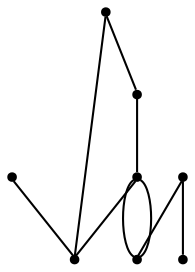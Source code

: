 graph {
  node [shape=point,comment="{\"directed\":false,\"doi\":\"10.1007/978-3-030-35802-0_23\",\"figure\":\"6 (10)\"}"]

  v0 [pos="1039.6025738566796,991.98468109425"]
  v1 [pos="1038.0111624240585,975.818239397105"]
  v2 [pos="1038.542046226314,982.9317885026588"]
  v3 [pos="1034.2986321422886,955.1224661150732"]
  v4 [pos="1030.0594148938312,971.2894324102348"]
  v5 [pos="1026.8776412374814,987.4574479014294"]
  v6 [pos="1030.0594148938312,939.6003738545407"]
  v7 [pos="1024.7569834043607,939.6003738545407"]

  v1 -- v2 [id="-3",pos="1038.0111624240585,975.818239397105 1039.761497209611,978.1101922348684 1039.761497209611,978.1101922348684 1039.761497209611,978.1101922348684 1038.294576001738,979.1728688474724 1038.294576001738,979.1728688474724 1038.294576001738,979.1728688474724 1039.3155516362956,979.818792078135 1039.3155516362956,979.818792078135 1039.3155516362956,979.818792078135 1040.665788097693,980.8897986713667 1040.665788097693,980.8897986713667 1040.665788097693,980.8897986713667 1037.5111031072822,979.818792078135 1037.5111031072822,979.818792078135 1037.5111031072822,979.818792078135 1038.542046226314,982.9317885026588 1038.542046226314,982.9317885026588 1038.542046226314,982.9317885026588"]
  v7 -- v6 [id="-25",pos="1024.7569834043607,939.6003738545407 1027.6554070714487,941.0172336129207 1027.6554070714487,941.0172336129207 1027.6554070714487,941.0172336129207 1030.0594148938312,939.6003738545407 1030.0594148938312,939.6003738545407 1030.0594148938312,939.6003738545407"]
  v0 -- v5 [id="-8",pos="1039.6025738566796,991.98468109425 1026.8776412374814,987.4574479014294 1026.8776412374814,987.4574479014294 1026.8776412374814,987.4574479014294"]
  v7 -- v3 [id="-29",pos="1024.7569834043607,939.6003738545407 1026.3468210236435,942.7341634368149 1026.3468210236435,942.7341634368149 1026.3468210236435,942.7341634368149 1028.6264022096957,949.0059393854963 1028.6264022096957,949.0059393854963 1028.6264022096957,949.0059393854963 1027.1594810018228,950.0686159981003 1027.1594810018228,950.0686159981003 1027.1594810018228,950.0686159981003 1029.5306930977777,951.7896790184893 1029.5306930977777,951.7896790184893 1029.5306930977777,951.7896790184893 1031.8935751110141,950.0686159981003 1031.8935751110141,950.0686159981003 1031.8935751110141,950.0686159981003 1029.5306930977777,951.7896790184893 1029.5306930977777,951.7896790184893 1029.5306930977777,951.7896790184893 1027.1594810018228,950.0686159981003 1027.1594810018228,950.0686159981003 1027.1594810018228,950.0686159981003 1028.0679687254728,947.2890095616019 1028.0679687254728,947.2890095616019 1028.0679687254728,947.2890095616019 1030.9892842229322,947.2890095616019 1030.9892842229322,947.2890095616019 1030.9892842229322,947.2890095616019 1030.9892842229322,947.2890095616019 1030.9892842229322,947.2890095616019 1030.9892842229322,947.2890095616019 1034.2986321422886,955.1224661150732 1034.2986321422886,955.1224661150732 1034.2986321422886,955.1224661150732"]
  v4 -- v3 [id="-31",pos="1030.0594148938312,971.2894324102348 1027.409510660211,974.4221727964755 1027.409510660211,974.4221727964755 1027.409510660211,974.4221727964755 1027.409510660211,974.4221727964755 1027.409510660211,974.4221727964755 1027.409510660211,974.4221727964755 1025.0424953998242,972.7052429725812 1025.0424953998242,972.7052429725812 1025.0424953998242,972.7052429725812 1025.0424953998242,972.7052429725812 1025.0424953998242,972.7052429725812 1025.0424953998242,972.7052429725812 1025.942589452338,969.9257001237212 1025.942589452338,969.9257001237212 1025.942589452338,969.9257001237212 1025.942589452338,969.9257001237212 1025.942589452338,969.9257001237212 1025.942589452338,969.9257001237212 1026.8469439288376,966.2376806853283 1026.8469439288376,966.2376806853283 1026.8469439288376,966.2376806853283 1025.0424953998242,966.2376806853283 1025.0424953998242,966.2376806853283 1025.0424953998242,966.2376806853283 1025.0424953998242,966.2376806853283 1025.0424953998242,966.2376806853283 1025.0424953998242,966.2376806853283 1025.942589452338,963.45807424883 1025.942589452338,963.45807424883 1025.942589452338,963.45807424883 1025.942589452338,963.45807424883 1025.942589452338,963.45807424883 1025.942589452338,963.45807424883 1028.8722350325158,963.45807424883 1028.8722350325158,963.45807424883 1028.8722350325158,963.45807424883 1028.0679687254728,962.166227787505 1028.0679687254728,962.166227787505 1028.0679687254728,962.166227787505 1027.1594810018228,964.945770636365 1027.1594810018228,964.945770636365 1027.1594810018228,964.945770636365 1029.7723926734473,966.2376806853283 1029.7723926734473,966.2376806853283 1029.7723926734473,966.2376806853283 1030.0891265820005,964.945770636365 1030.0891265820005,964.945770636365 1030.0891265820005,964.945770636365 1031.8935751110141,964.945770636365 1031.8935751110141,964.945770636365 1031.8935751110141,964.945770636365 1030.9892842229322,962.166227787505 1030.9892842229322,962.166227787505 1030.9892842229322,962.166227787505 1030.9892842229322,962.166227787505 1030.9892842229322,962.166227787505 1030.9892842229322,962.166227787505 1028.0679687254728,962.166227787505 1028.0679687254728,962.166227787505 1028.0679687254728,962.166227787505 1028.3138015482928,965.1750040727243 1028.3138015482928,965.1750040727243 1028.3138015482928,965.1750040727243 1027.1594810018228,964.945770636365 1027.1594810018228,964.945770636365 1027.1594810018228,964.945770636365 1027.409510660211,967.9587437057173 1027.409510660211,967.9587437057173 1027.409510660211,967.9587437057173 1029.7723926734473,966.2376806853283 1029.7723926734473,966.2376806853283 1029.7723926734473,966.2376806853283 1028.9681263664042,964.945770636365 1028.9681263664042,964.945770636365 1028.9681263664042,964.945770636365 1034.2986321422886,955.1224661150732 1034.2986321422886,955.1224661150732 1034.2986321422886,955.1224661150732"]
  v1 -- v5 [id="-169",pos="1038.0111624240585,975.818239397105 1026.8776412374814,987.4574479014294 1026.8776412374814,987.4574479014294 1026.8776412374814,987.4574479014294"]
  v2 -- v4 [id="-187",pos="1038.542046226314,982.9317885026588 1030.0594148938312,971.2894324102348 1030.0594148938312,971.2894324102348 1030.0594148938312,971.2894324102348"]
  v3 -- v4 [id="-208",pos="1034.2986321422886,955.1224661150732 1030.0594148938312,971.2894324102348 1030.0594148938312,971.2894324102348 1030.0594148938312,971.2894324102348"]
  v4 -- v5 [id="-211",pos="1030.0594148938312,971.2894324102348 1026.8776412374814,987.4574479014294 1026.8776412374814,987.4574479014294 1026.8776412374814,987.4574479014294"]
}